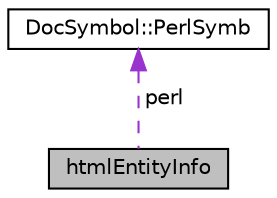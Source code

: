 digraph "htmlEntityInfo"
{
 // INTERACTIVE_SVG=YES
 // LATEX_PDF_SIZE
  edge [fontname="Helvetica",fontsize="10",labelfontname="Helvetica",labelfontsize="10"];
  node [fontname="Helvetica",fontsize="10",shape=record];
  Node1 [label="htmlEntityInfo",height=0.2,width=0.4,color="black", fillcolor="grey75", style="filled", fontcolor="black",tooltip="Structure defining all HTML4 entities, doxygen extensions and doxygen commands representing special s..."];
  Node2 -> Node1 [dir="back",color="darkorchid3",fontsize="10",style="dashed",label=" perl" ,fontname="Helvetica"];
  Node2 [label="DocSymbol::PerlSymb",height=0.2,width=0.4,color="black", fillcolor="white", style="filled",URL="$d7/dfc/struct_doc_symbol_1_1_perl_symb.html",tooltip=" "];
}
